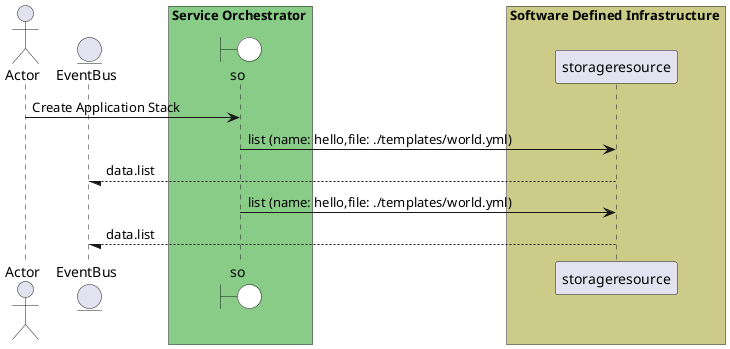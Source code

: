@startuml

actor "Actor"


entity EventBus

box Service Orchestrator #88cc88
    boundary so #white
end box


box Software Defined Infrastructure #cccc88
            participant storageresource
    end box


"Actor" -> so: Create Application Stack

    so -> "storageresource": list (name: hello,file: ./templates/world.yml)

    "storageresource" --/ EventBus: data.list

    so -> "storageresource": list (name: hello,file: ./templates/world.yml)

    "storageresource" --/ EventBus: data.list



@enduml
